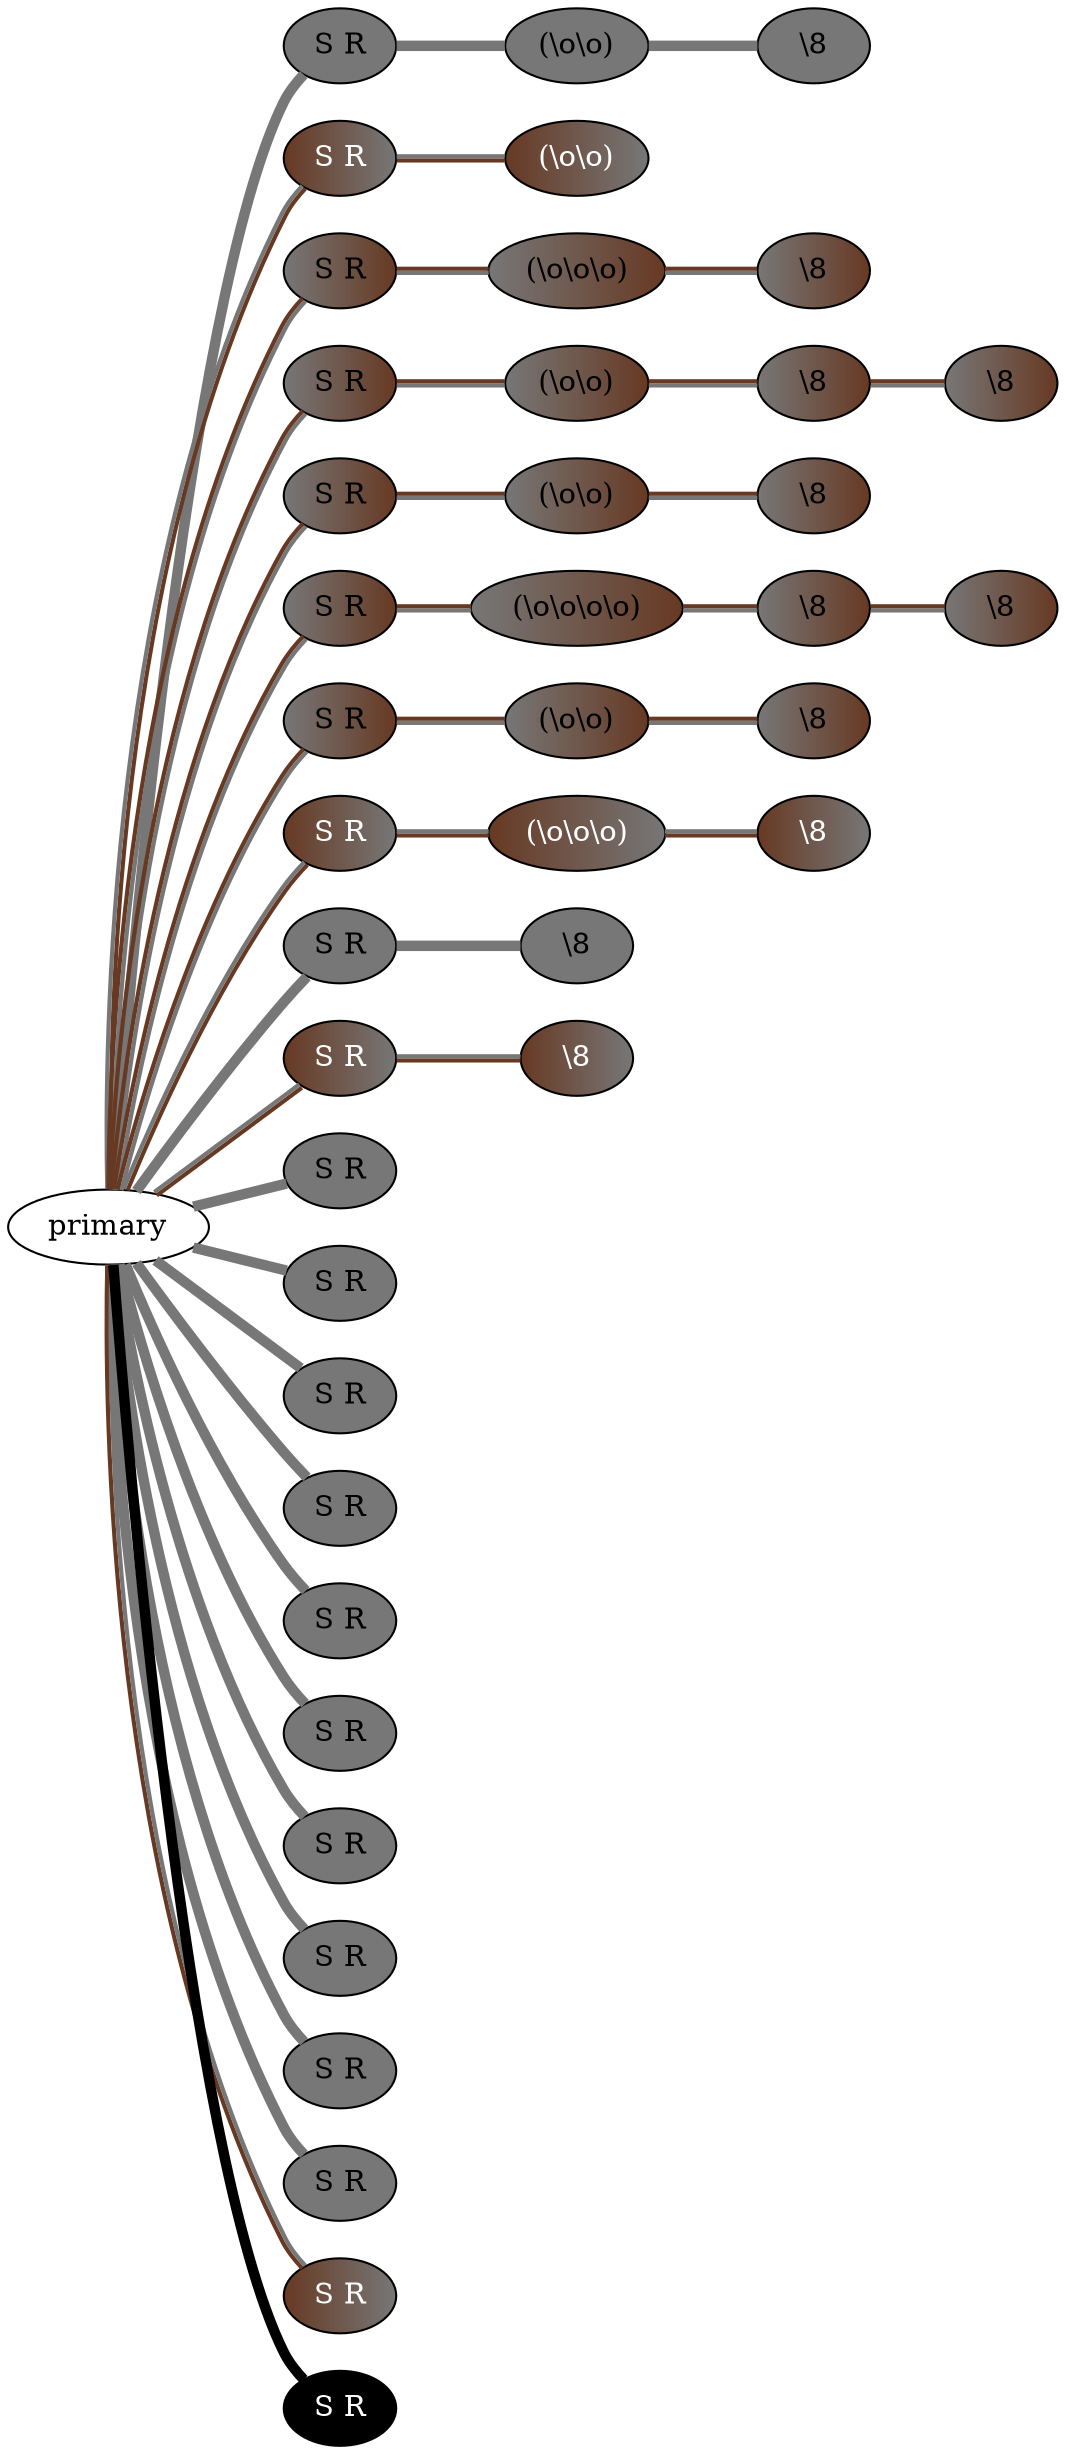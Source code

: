 graph {
 graph [rankdir=LR]
"1" [qtype="pendant_node", pendant_colors="#777777", pendant_ply="S", pendant_attach="R", pendant_length="27.0", label="S R", style=filled, fillcolor="#777777", fontcolor="#000000"]
"primary" -- "1" [qtype="pendant_link",penwidth=5,color="#777777"]
"1:0" [qtype="knot_node", knot_value="2", knot_type="L", knot_position="8.0", knot_spin="Z", label="(\\o\\o)", style=filled, fillcolor="#777777" , fontcolor="#000000"]
"1" -- "1:0" [qtype="knot_link",penwidth=5,color="#777777"]
"1:1" [qtype="knot_node", knot_value="1", knot_type="E", knot_position="12.0", knot_spin="Z", label="\\8", style=filled, fillcolor="#777777" , fontcolor="#000000"]
"1:0" -- "1:1" [qtype="knot_link",penwidth=5,color="#777777"]
"2" [qtype="pendant_node", pendant_colors="#673923:#777777", pendant_ply="S", pendant_attach="R", pendant_length="36.0", label="S R", style=filled, fillcolor="#673923:#777777", fontcolor="#ffffff"]
"primary" -- "2" [qtype="pendant_link",penwidth=2,color="#673923:#777777"]
"2:0" [qtype="knot_node", knot_value="2", knot_type="L", knot_position="8.0", knot_spin="Z", label="(\\o\\o)", style=filled, fillcolor="#673923:#777777" , fontcolor="#ffffff"]
"2" -- "2:0" [qtype="knot_link",penwidth=2,color="#673923:#777777"]
"3" [qtype="pendant_node", pendant_colors="#777777:#673923", pendant_ply="S", pendant_attach="R", pendant_length="28.0", label="S R", style=filled, fillcolor="#777777:#673923", fontcolor="#000000"]
"primary" -- "3" [qtype="pendant_link",penwidth=2,color="#777777:#673923"]
"3:0" [qtype="knot_node", knot_value="3", knot_type="L", knot_position="8.0", knot_spin="Z", label="(\\o\\o\\o)", style=filled, fillcolor="#777777:#673923" , fontcolor="#000000"]
"3" -- "3:0" [qtype="knot_link",penwidth=2,color="#777777:#673923"]
"3:1" [qtype="knot_node", knot_value="1", knot_type="E", knot_position="12.5", knot_spin="Z", label="\\8", style=filled, fillcolor="#777777:#673923" , fontcolor="#000000"]
"3:0" -- "3:1" [qtype="knot_link",penwidth=2,color="#777777:#673923"]
"4" [qtype="pendant_node", pendant_colors="#777777:#673923", pendant_ply="S", pendant_attach="R", pendant_length="26.0", label="S R", style=filled, fillcolor="#777777:#673923", fontcolor="#000000"]
"primary" -- "4" [qtype="pendant_link",penwidth=2,color="#777777:#673923"]
"4:0" [qtype="knot_node", knot_value="2", knot_type="L", knot_position="8.0", knot_spin="Z", label="(\\o\\o)", style=filled, fillcolor="#777777:#673923" , fontcolor="#000000"]
"4" -- "4:0" [qtype="knot_link",penwidth=2,color="#777777:#673923"]
"4:1" [qtype="knot_node", knot_value="1", knot_type="E", knot_position="9.0", knot_spin="Z", label="\\8", style=filled, fillcolor="#777777:#673923" , fontcolor="#000000"]
"4:0" -- "4:1" [qtype="knot_link",penwidth=2,color="#777777:#673923"]
"4:2" [qtype="knot_node", knot_value="1", knot_type="E", knot_position="12.5", knot_spin="Z", label="\\8", style=filled, fillcolor="#777777:#673923" , fontcolor="#000000"]
"4:1" -- "4:2" [qtype="knot_link",penwidth=2,color="#777777:#673923"]
"5" [qtype="pendant_node", pendant_colors="#777777:#673923", pendant_ply="S", pendant_attach="R", pendant_length="28.0", label="S R", style=filled, fillcolor="#777777:#673923", fontcolor="#000000"]
"primary" -- "5" [qtype="pendant_link",penwidth=2,color="#777777:#673923"]
"5:0" [qtype="knot_node", knot_value="2", knot_type="L", knot_position="7.5", knot_spin="Z", label="(\\o\\o)", style=filled, fillcolor="#777777:#673923" , fontcolor="#000000"]
"5" -- "5:0" [qtype="knot_link",penwidth=2,color="#777777:#673923"]
"5:1" [qtype="knot_node", knot_value="1", knot_type="E", knot_position="11.5", knot_spin="Z", label="\\8", style=filled, fillcolor="#777777:#673923" , fontcolor="#000000"]
"5:0" -- "5:1" [qtype="knot_link",penwidth=2,color="#777777:#673923"]
"6" [qtype="pendant_node", pendant_colors="#777777:#673923", pendant_ply="S", pendant_attach="R", pendant_length="27.0", label="S R", style=filled, fillcolor="#777777:#673923", fontcolor="#000000"]
"primary" -- "6" [qtype="pendant_link",penwidth=2,color="#777777:#673923"]
"6:0" [qtype="knot_node", knot_value="4", knot_type="L", knot_position="7.5", knot_spin="Z", label="(\\o\\o\\o\\o)", style=filled, fillcolor="#777777:#673923" , fontcolor="#000000"]
"6" -- "6:0" [qtype="knot_link",penwidth=2,color="#777777:#673923"]
"6:1" [qtype="knot_node", knot_value="1", knot_type="E", knot_position="8.5", knot_spin="Z", label="\\8", style=filled, fillcolor="#777777:#673923" , fontcolor="#000000"]
"6:0" -- "6:1" [qtype="knot_link",penwidth=2,color="#777777:#673923"]
"6:2" [qtype="knot_node", knot_value="1", knot_type="E", knot_position="11.5", knot_spin="Z", label="\\8", style=filled, fillcolor="#777777:#673923" , fontcolor="#000000"]
"6:1" -- "6:2" [qtype="knot_link",penwidth=2,color="#777777:#673923"]
"7" [qtype="pendant_node", pendant_colors="#777777:#673923", pendant_ply="S", pendant_attach="R", pendant_length="21.0", label="S R", style=filled, fillcolor="#777777:#673923", fontcolor="#000000"]
"primary" -- "7" [qtype="pendant_link",penwidth=2,color="#777777:#673923"]
"7:0" [qtype="knot_node", knot_value="2", knot_type="L", knot_position="7.0", knot_spin="Z", label="(\\o\\o)", style=filled, fillcolor="#777777:#673923" , fontcolor="#000000"]
"7" -- "7:0" [qtype="knot_link",penwidth=2,color="#777777:#673923"]
"7:1" [qtype="knot_node", knot_value="1", knot_type="E", knot_position="11.5", knot_spin="Z", label="\\8", style=filled, fillcolor="#777777:#673923" , fontcolor="#000000"]
"7:0" -- "7:1" [qtype="knot_link",penwidth=2,color="#777777:#673923"]
"8" [qtype="pendant_node", pendant_colors="#673923:#777777", pendant_ply="S", pendant_attach="R", pendant_length="30.0", label="S R", style=filled, fillcolor="#673923:#777777", fontcolor="#ffffff"]
"primary" -- "8" [qtype="pendant_link",penwidth=2,color="#673923:#777777"]
"8:0" [qtype="knot_node", knot_value="3", knot_type="L", knot_position="6.5", knot_spin="Z", label="(\\o\\o\\o)", style=filled, fillcolor="#673923:#777777" , fontcolor="#ffffff"]
"8" -- "8:0" [qtype="knot_link",penwidth=2,color="#673923:#777777"]
"8:1" [qtype="knot_node", knot_value="1", knot_type="E", knot_position="11.0", knot_spin="Z", label="\\8", style=filled, fillcolor="#673923:#777777" , fontcolor="#ffffff"]
"8:0" -- "8:1" [qtype="knot_link",penwidth=2,color="#673923:#777777"]
"9" [qtype="pendant_node", pendant_colors="#777777", pendant_ply="S", pendant_attach="R", pendant_length="33.0", label="S R", style=filled, fillcolor="#777777", fontcolor="#000000"]
"primary" -- "9" [qtype="pendant_link",penwidth=5,color="#777777"]
"9:0" [qtype="knot_node", knot_value="1", knot_type="E", knot_position="7.0", knot_spin="Z", label="\\8", style=filled, fillcolor="#777777" , fontcolor="#000000"]
"9" -- "9:0" [qtype="knot_link",penwidth=5,color="#777777"]
"10" [qtype="pendant_node", pendant_colors="#673923:#777777", pendant_ply="S", pendant_attach="R", pendant_length="38.0", label="S R", style=filled, fillcolor="#673923:#777777", fontcolor="#ffffff"]
"primary" -- "10" [qtype="pendant_link",penwidth=2,color="#673923:#777777"]
"10:0" [qtype="knot_node", knot_value="1", knot_type="E", knot_position="7.0", knot_spin="Z", label="\\8", style=filled, fillcolor="#673923:#777777" , fontcolor="#ffffff"]
"10" -- "10:0" [qtype="knot_link",penwidth=2,color="#673923:#777777"]
"11" [qtype="pendant_node", pendant_colors="#777777", pendant_ply="S", pendant_attach="R", pendant_length="33.0", label="S R", style=filled, fillcolor="#777777", fontcolor="#000000"]
"primary" -- "11" [qtype="pendant_link",penwidth=5,color="#777777"]
"12" [qtype="pendant_node", pendant_colors="#777777", pendant_ply="S", pendant_attach="R", pendant_length="33.0", label="S R", style=filled, fillcolor="#777777", fontcolor="#000000"]
"primary" -- "12" [qtype="pendant_link",penwidth=5,color="#777777"]
"13" [qtype="pendant_node", pendant_colors="#777777", pendant_ply="S", pendant_attach="R", pendant_length="27.0", label="S R", style=filled, fillcolor="#777777", fontcolor="#000000"]
"primary" -- "13" [qtype="pendant_link",penwidth=5,color="#777777"]
"14" [qtype="pendant_node", pendant_colors="#777777", pendant_ply="S", pendant_attach="R", pendant_length="34.0", label="S R", style=filled, fillcolor="#777777", fontcolor="#000000"]
"primary" -- "14" [qtype="pendant_link",penwidth=5,color="#777777"]
"15" [qtype="pendant_node", pendant_colors="#777777", pendant_ply="S", pendant_attach="R", pendant_length="32.0", label="S R", style=filled, fillcolor="#777777", fontcolor="#000000"]
"primary" -- "15" [qtype="pendant_link",penwidth=5,color="#777777"]
"16" [qtype="pendant_node", pendant_colors="#777777", pendant_ply="S", pendant_attach="R", pendant_length="28.0", label="S R", style=filled, fillcolor="#777777", fontcolor="#000000"]
"primary" -- "16" [qtype="pendant_link",penwidth=5,color="#777777"]
"17" [qtype="pendant_node", pendant_colors="#777777", pendant_ply="S", pendant_attach="R", pendant_length="32.0", label="S R", style=filled, fillcolor="#777777", fontcolor="#000000"]
"primary" -- "17" [qtype="pendant_link",penwidth=5,color="#777777"]
"18" [qtype="pendant_node", pendant_colors="#777777", pendant_ply="S", pendant_attach="R", pendant_length="27.0", label="S R", style=filled, fillcolor="#777777", fontcolor="#000000"]
"primary" -- "18" [qtype="pendant_link",penwidth=5,color="#777777"]
"19" [qtype="pendant_node", pendant_colors="#777777", pendant_ply="S", pendant_attach="R", pendant_length="27.0", label="S R", style=filled, fillcolor="#777777", fontcolor="#000000"]
"primary" -- "19" [qtype="pendant_link",penwidth=5,color="#777777"]
"20" [qtype="pendant_node", pendant_colors="#777777", pendant_ply="S", pendant_attach="R", pendant_length="32.0", label="S R", style=filled, fillcolor="#777777", fontcolor="#000000"]
"primary" -- "20" [qtype="pendant_link",penwidth=5,color="#777777"]
"21" [qtype="pendant_node", pendant_colors="#673923:#777777", pendant_ply="S", pendant_attach="R", pendant_length="37.0", label="S R", style=filled, fillcolor="#673923:#777777", fontcolor="#ffffff"]
"primary" -- "21" [qtype="pendant_link",penwidth=2,color="#673923:#777777"]
"22" [qtype="pendant_node", pendant_colors="#000000", pendant_ply="S", pendant_attach="R", pendant_length="31.0", label="S R", style=filled, fillcolor="#000000", fontcolor="#ffffff"]
"primary" -- "22" [qtype="pendant_link",penwidth=5,color="#000000"]
}
